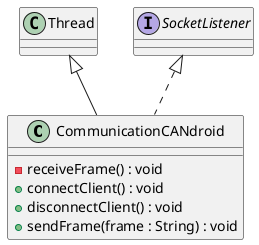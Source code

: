@startuml

class CommunicationCANdroid extends Thread implements SocketListener
{
- receiveFrame() : void
+ connectClient() : void
+ disconnectClient() : void
+ sendFrame(frame : String) : void
}

@enduml